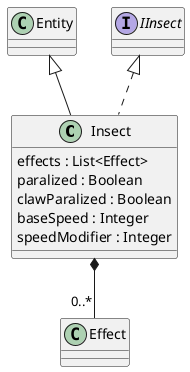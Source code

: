 @startuml insect

Insect *-- "0..*" Effect
class Insect extends Entity implements IInsect{
    effects : List<Effect>
    paralized : Boolean
    clawParalized : Boolean
    baseSpeed : Integer
    speedModifier : Integer
}

@enduml
